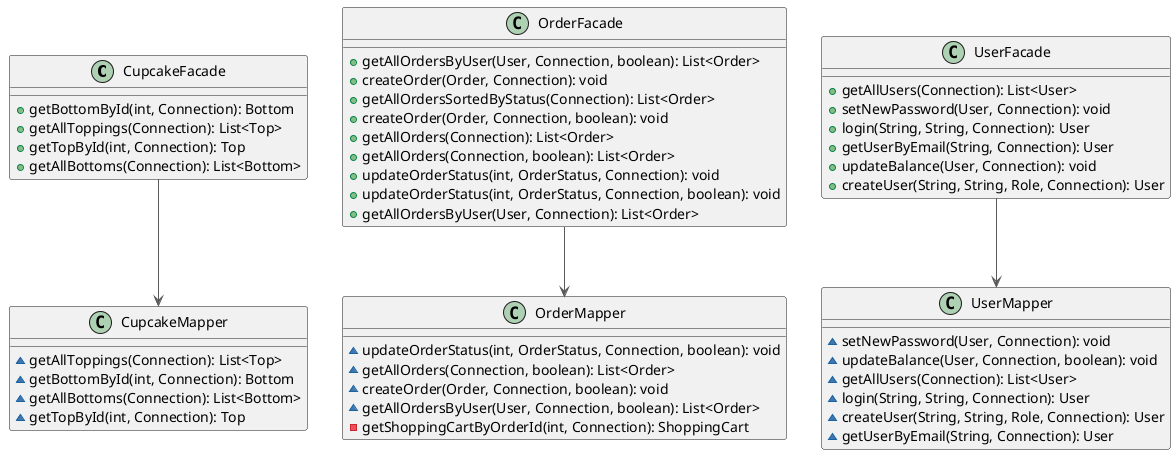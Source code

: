 @startuml

class CupcakeFacade {
  + getBottomById(int, Connection): Bottom
  + getAllToppings(Connection): List<Top>
  + getTopById(int, Connection): Top
  + getAllBottoms(Connection): List<Bottom>
}

class CupcakeMapper {
  ~ getAllToppings(Connection): List<Top>
  ~ getBottomById(int, Connection): Bottom
  ~ getAllBottoms(Connection): List<Bottom>
  ~ getTopById(int, Connection): Top
}

class OrderFacade {
  + getAllOrdersByUser(User, Connection, boolean): List<Order>
  + createOrder(Order, Connection): void
  + getAllOrdersSortedByStatus(Connection): List<Order>
  + createOrder(Order, Connection, boolean): void
  + getAllOrders(Connection): List<Order>
  + getAllOrders(Connection, boolean): List<Order>
  + updateOrderStatus(int, OrderStatus, Connection): void
  + updateOrderStatus(int, OrderStatus, Connection, boolean): void
  + getAllOrdersByUser(User, Connection): List<Order>
}

class OrderMapper {
  ~ updateOrderStatus(int, OrderStatus, Connection, boolean): void
  ~ getAllOrders(Connection, boolean): List<Order>
  ~ createOrder(Order, Connection, boolean): void
  ~ getAllOrdersByUser(User, Connection, boolean): List<Order>
  - getShoppingCartByOrderId(int, Connection): ShoppingCart
}

class UserFacade {
  + getAllUsers(Connection): List<User>
  + setNewPassword(User, Connection): void
  + login(String, String, Connection): User
  + getUserByEmail(String, Connection): User
  + updateBalance(User, Connection): void
  + createUser(String, String, Role, Connection): User
}

class UserMapper {
  ~ setNewPassword(User, Connection): void
  ~ updateBalance(User, Connection, boolean): void
  ~ getAllUsers(Connection): List<User>
  ~ login(String, String, Connection): User
  ~ createUser(String, String, Role, Connection): User
  ~ getUserByEmail(String, Connection): User
}

UserFacade            -[#595959,plain]-> UserMapper
CupcakeFacade         -[#595959,plain]-> CupcakeMapper
OrderFacade           -[#595959,plain]-> OrderMapper

@enduml